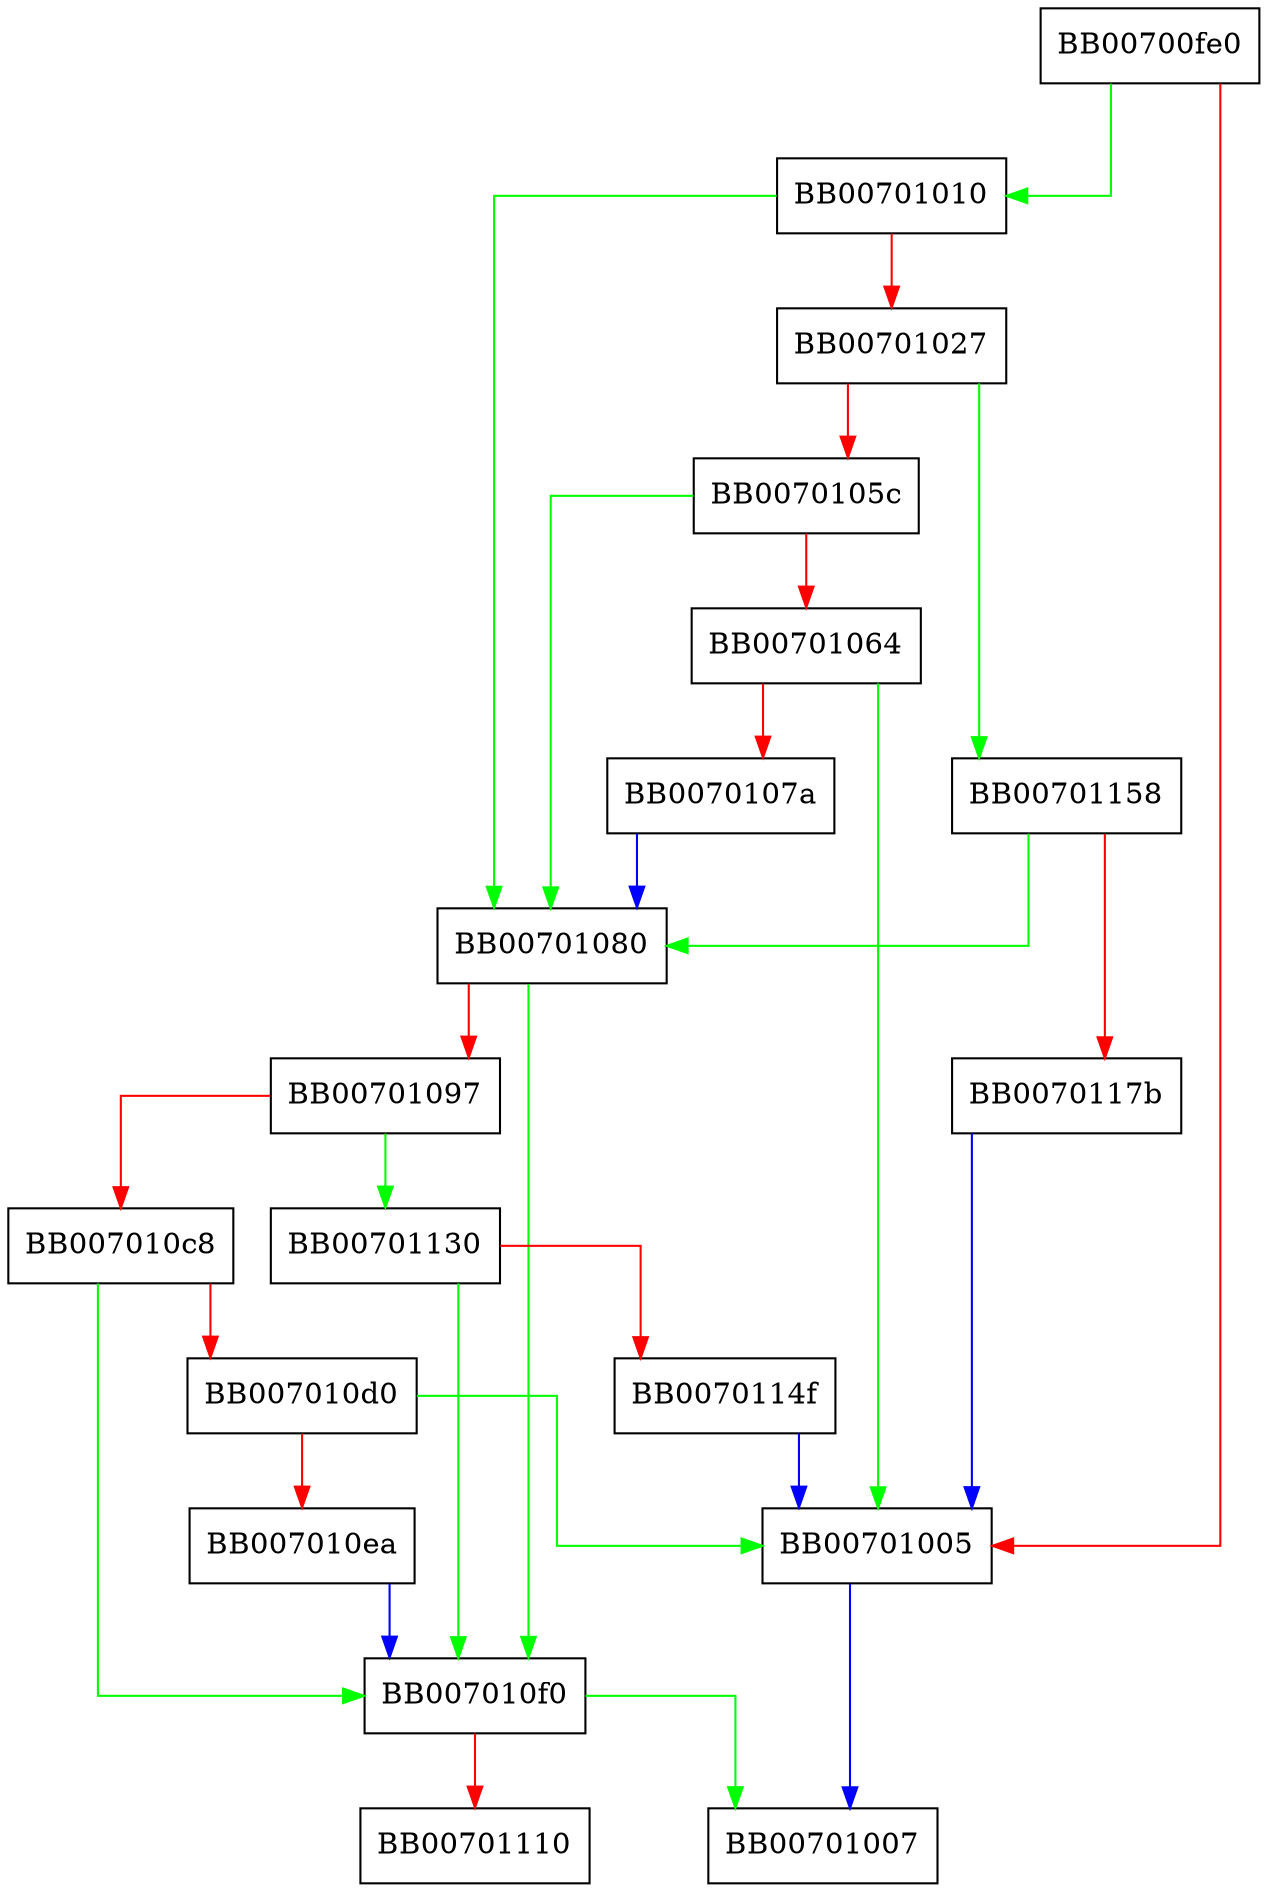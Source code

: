 digraph kdf_pbkdf1_set_ctx_params {
  node [shape="box"];
  graph [splines=ortho];
  BB00700fe0 -> BB00701010 [color="green"];
  BB00700fe0 -> BB00701005 [color="red"];
  BB00701005 -> BB00701007 [color="blue"];
  BB00701010 -> BB00701080 [color="green"];
  BB00701010 -> BB00701027 [color="red"];
  BB00701027 -> BB00701158 [color="green"];
  BB00701027 -> BB0070105c [color="red"];
  BB0070105c -> BB00701080 [color="green"];
  BB0070105c -> BB00701064 [color="red"];
  BB00701064 -> BB00701005 [color="green"];
  BB00701064 -> BB0070107a [color="red"];
  BB0070107a -> BB00701080 [color="blue"];
  BB00701080 -> BB007010f0 [color="green"];
  BB00701080 -> BB00701097 [color="red"];
  BB00701097 -> BB00701130 [color="green"];
  BB00701097 -> BB007010c8 [color="red"];
  BB007010c8 -> BB007010f0 [color="green"];
  BB007010c8 -> BB007010d0 [color="red"];
  BB007010d0 -> BB00701005 [color="green"];
  BB007010d0 -> BB007010ea [color="red"];
  BB007010ea -> BB007010f0 [color="blue"];
  BB007010f0 -> BB00701007 [color="green"];
  BB007010f0 -> BB00701110 [color="red"];
  BB00701130 -> BB007010f0 [color="green"];
  BB00701130 -> BB0070114f [color="red"];
  BB0070114f -> BB00701005 [color="blue"];
  BB00701158 -> BB00701080 [color="green"];
  BB00701158 -> BB0070117b [color="red"];
  BB0070117b -> BB00701005 [color="blue"];
}